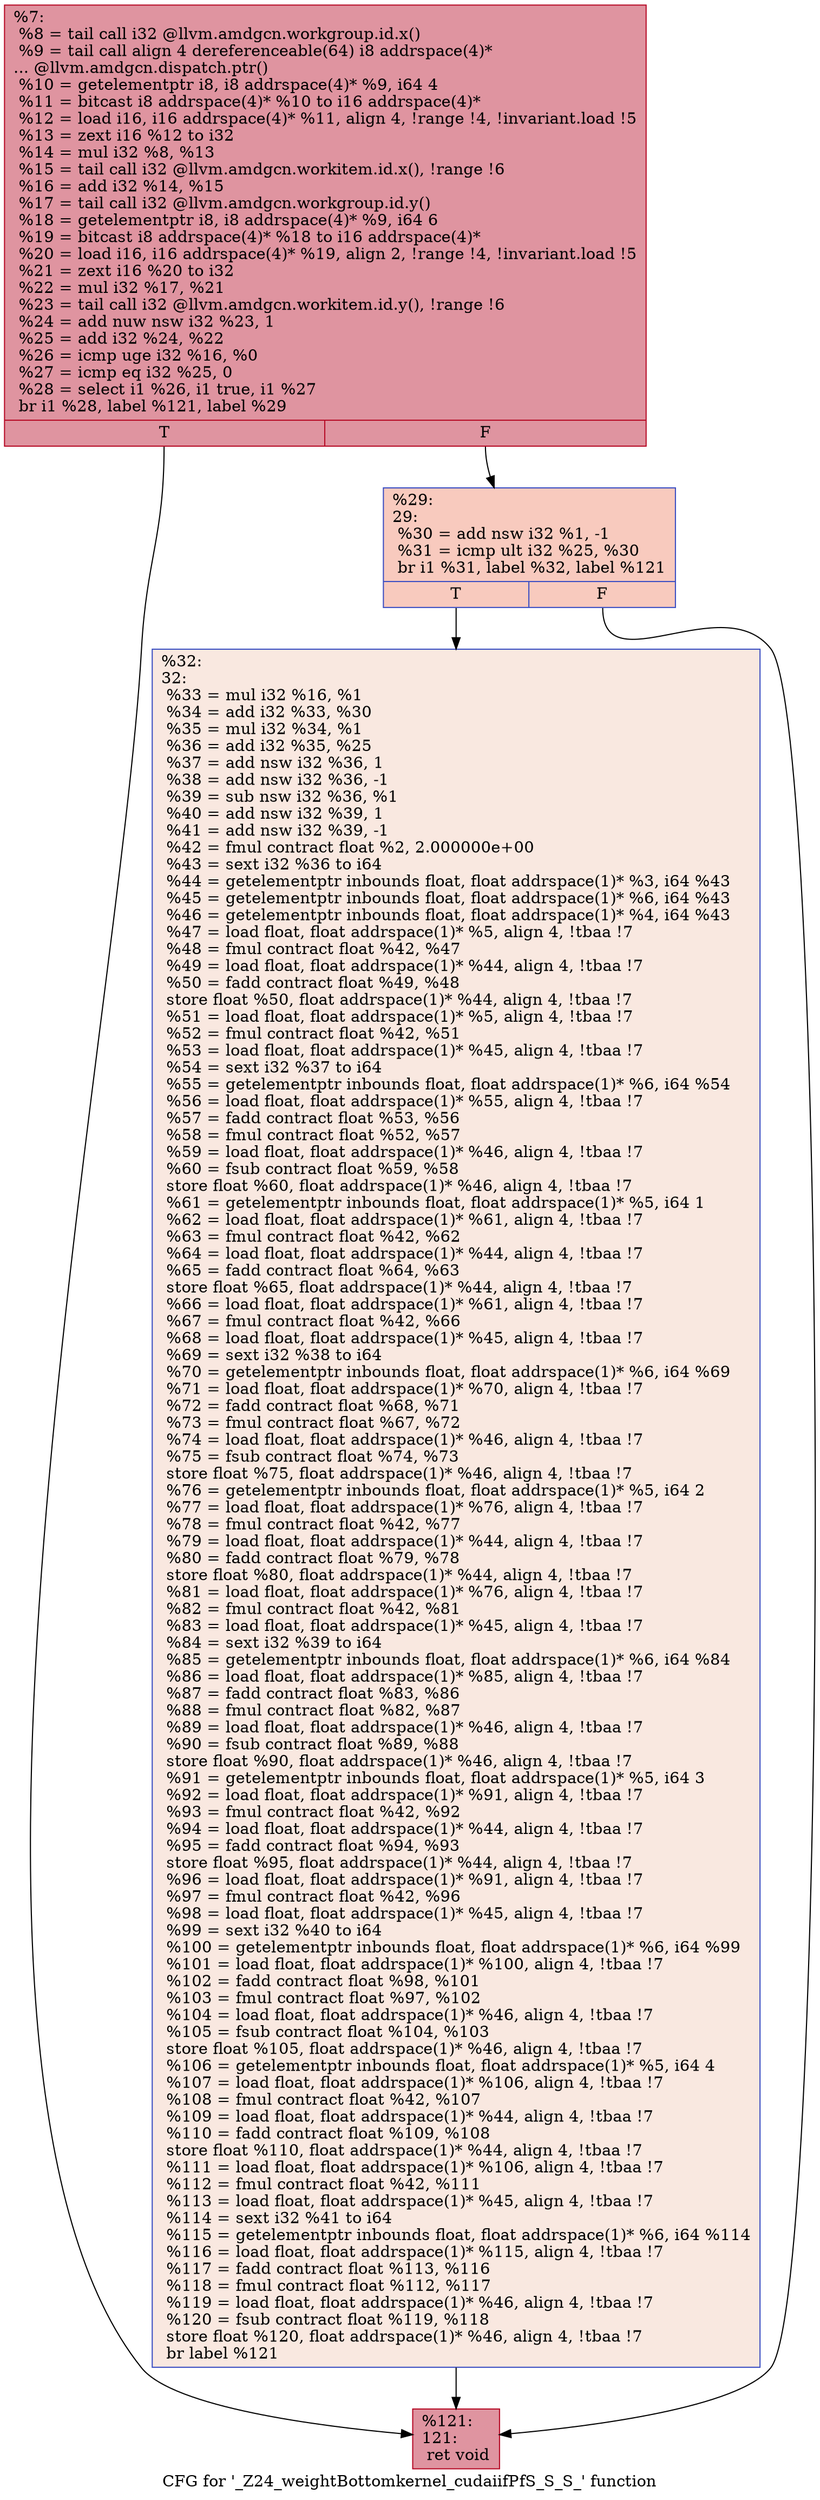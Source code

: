 digraph "CFG for '_Z24_weightBottomkernel_cudaiifPfS_S_S_' function" {
	label="CFG for '_Z24_weightBottomkernel_cudaiifPfS_S_S_' function";

	Node0x54bf6b0 [shape=record,color="#b70d28ff", style=filled, fillcolor="#b70d2870",label="{%7:\l  %8 = tail call i32 @llvm.amdgcn.workgroup.id.x()\l  %9 = tail call align 4 dereferenceable(64) i8 addrspace(4)*\l... @llvm.amdgcn.dispatch.ptr()\l  %10 = getelementptr i8, i8 addrspace(4)* %9, i64 4\l  %11 = bitcast i8 addrspace(4)* %10 to i16 addrspace(4)*\l  %12 = load i16, i16 addrspace(4)* %11, align 4, !range !4, !invariant.load !5\l  %13 = zext i16 %12 to i32\l  %14 = mul i32 %8, %13\l  %15 = tail call i32 @llvm.amdgcn.workitem.id.x(), !range !6\l  %16 = add i32 %14, %15\l  %17 = tail call i32 @llvm.amdgcn.workgroup.id.y()\l  %18 = getelementptr i8, i8 addrspace(4)* %9, i64 6\l  %19 = bitcast i8 addrspace(4)* %18 to i16 addrspace(4)*\l  %20 = load i16, i16 addrspace(4)* %19, align 2, !range !4, !invariant.load !5\l  %21 = zext i16 %20 to i32\l  %22 = mul i32 %17, %21\l  %23 = tail call i32 @llvm.amdgcn.workitem.id.y(), !range !6\l  %24 = add nuw nsw i32 %23, 1\l  %25 = add i32 %24, %22\l  %26 = icmp uge i32 %16, %0\l  %27 = icmp eq i32 %25, 0\l  %28 = select i1 %26, i1 true, i1 %27\l  br i1 %28, label %121, label %29\l|{<s0>T|<s1>F}}"];
	Node0x54bf6b0:s0 -> Node0x54c3230;
	Node0x54bf6b0:s1 -> Node0x54c32c0;
	Node0x54c32c0 [shape=record,color="#3d50c3ff", style=filled, fillcolor="#ef886b70",label="{%29:\l29:                                               \l  %30 = add nsw i32 %1, -1\l  %31 = icmp ult i32 %25, %30\l  br i1 %31, label %32, label %121\l|{<s0>T|<s1>F}}"];
	Node0x54c32c0:s0 -> Node0x54c3550;
	Node0x54c32c0:s1 -> Node0x54c3230;
	Node0x54c3550 [shape=record,color="#3d50c3ff", style=filled, fillcolor="#f1ccb870",label="{%32:\l32:                                               \l  %33 = mul i32 %16, %1\l  %34 = add i32 %33, %30\l  %35 = mul i32 %34, %1\l  %36 = add i32 %35, %25\l  %37 = add nsw i32 %36, 1\l  %38 = add nsw i32 %36, -1\l  %39 = sub nsw i32 %36, %1\l  %40 = add nsw i32 %39, 1\l  %41 = add nsw i32 %39, -1\l  %42 = fmul contract float %2, 2.000000e+00\l  %43 = sext i32 %36 to i64\l  %44 = getelementptr inbounds float, float addrspace(1)* %3, i64 %43\l  %45 = getelementptr inbounds float, float addrspace(1)* %6, i64 %43\l  %46 = getelementptr inbounds float, float addrspace(1)* %4, i64 %43\l  %47 = load float, float addrspace(1)* %5, align 4, !tbaa !7\l  %48 = fmul contract float %42, %47\l  %49 = load float, float addrspace(1)* %44, align 4, !tbaa !7\l  %50 = fadd contract float %49, %48\l  store float %50, float addrspace(1)* %44, align 4, !tbaa !7\l  %51 = load float, float addrspace(1)* %5, align 4, !tbaa !7\l  %52 = fmul contract float %42, %51\l  %53 = load float, float addrspace(1)* %45, align 4, !tbaa !7\l  %54 = sext i32 %37 to i64\l  %55 = getelementptr inbounds float, float addrspace(1)* %6, i64 %54\l  %56 = load float, float addrspace(1)* %55, align 4, !tbaa !7\l  %57 = fadd contract float %53, %56\l  %58 = fmul contract float %52, %57\l  %59 = load float, float addrspace(1)* %46, align 4, !tbaa !7\l  %60 = fsub contract float %59, %58\l  store float %60, float addrspace(1)* %46, align 4, !tbaa !7\l  %61 = getelementptr inbounds float, float addrspace(1)* %5, i64 1\l  %62 = load float, float addrspace(1)* %61, align 4, !tbaa !7\l  %63 = fmul contract float %42, %62\l  %64 = load float, float addrspace(1)* %44, align 4, !tbaa !7\l  %65 = fadd contract float %64, %63\l  store float %65, float addrspace(1)* %44, align 4, !tbaa !7\l  %66 = load float, float addrspace(1)* %61, align 4, !tbaa !7\l  %67 = fmul contract float %42, %66\l  %68 = load float, float addrspace(1)* %45, align 4, !tbaa !7\l  %69 = sext i32 %38 to i64\l  %70 = getelementptr inbounds float, float addrspace(1)* %6, i64 %69\l  %71 = load float, float addrspace(1)* %70, align 4, !tbaa !7\l  %72 = fadd contract float %68, %71\l  %73 = fmul contract float %67, %72\l  %74 = load float, float addrspace(1)* %46, align 4, !tbaa !7\l  %75 = fsub contract float %74, %73\l  store float %75, float addrspace(1)* %46, align 4, !tbaa !7\l  %76 = getelementptr inbounds float, float addrspace(1)* %5, i64 2\l  %77 = load float, float addrspace(1)* %76, align 4, !tbaa !7\l  %78 = fmul contract float %42, %77\l  %79 = load float, float addrspace(1)* %44, align 4, !tbaa !7\l  %80 = fadd contract float %79, %78\l  store float %80, float addrspace(1)* %44, align 4, !tbaa !7\l  %81 = load float, float addrspace(1)* %76, align 4, !tbaa !7\l  %82 = fmul contract float %42, %81\l  %83 = load float, float addrspace(1)* %45, align 4, !tbaa !7\l  %84 = sext i32 %39 to i64\l  %85 = getelementptr inbounds float, float addrspace(1)* %6, i64 %84\l  %86 = load float, float addrspace(1)* %85, align 4, !tbaa !7\l  %87 = fadd contract float %83, %86\l  %88 = fmul contract float %82, %87\l  %89 = load float, float addrspace(1)* %46, align 4, !tbaa !7\l  %90 = fsub contract float %89, %88\l  store float %90, float addrspace(1)* %46, align 4, !tbaa !7\l  %91 = getelementptr inbounds float, float addrspace(1)* %5, i64 3\l  %92 = load float, float addrspace(1)* %91, align 4, !tbaa !7\l  %93 = fmul contract float %42, %92\l  %94 = load float, float addrspace(1)* %44, align 4, !tbaa !7\l  %95 = fadd contract float %94, %93\l  store float %95, float addrspace(1)* %44, align 4, !tbaa !7\l  %96 = load float, float addrspace(1)* %91, align 4, !tbaa !7\l  %97 = fmul contract float %42, %96\l  %98 = load float, float addrspace(1)* %45, align 4, !tbaa !7\l  %99 = sext i32 %40 to i64\l  %100 = getelementptr inbounds float, float addrspace(1)* %6, i64 %99\l  %101 = load float, float addrspace(1)* %100, align 4, !tbaa !7\l  %102 = fadd contract float %98, %101\l  %103 = fmul contract float %97, %102\l  %104 = load float, float addrspace(1)* %46, align 4, !tbaa !7\l  %105 = fsub contract float %104, %103\l  store float %105, float addrspace(1)* %46, align 4, !tbaa !7\l  %106 = getelementptr inbounds float, float addrspace(1)* %5, i64 4\l  %107 = load float, float addrspace(1)* %106, align 4, !tbaa !7\l  %108 = fmul contract float %42, %107\l  %109 = load float, float addrspace(1)* %44, align 4, !tbaa !7\l  %110 = fadd contract float %109, %108\l  store float %110, float addrspace(1)* %44, align 4, !tbaa !7\l  %111 = load float, float addrspace(1)* %106, align 4, !tbaa !7\l  %112 = fmul contract float %42, %111\l  %113 = load float, float addrspace(1)* %45, align 4, !tbaa !7\l  %114 = sext i32 %41 to i64\l  %115 = getelementptr inbounds float, float addrspace(1)* %6, i64 %114\l  %116 = load float, float addrspace(1)* %115, align 4, !tbaa !7\l  %117 = fadd contract float %113, %116\l  %118 = fmul contract float %112, %117\l  %119 = load float, float addrspace(1)* %46, align 4, !tbaa !7\l  %120 = fsub contract float %119, %118\l  store float %120, float addrspace(1)* %46, align 4, !tbaa !7\l  br label %121\l}"];
	Node0x54c3550 -> Node0x54c3230;
	Node0x54c3230 [shape=record,color="#b70d28ff", style=filled, fillcolor="#b70d2870",label="{%121:\l121:                                              \l  ret void\l}"];
}
